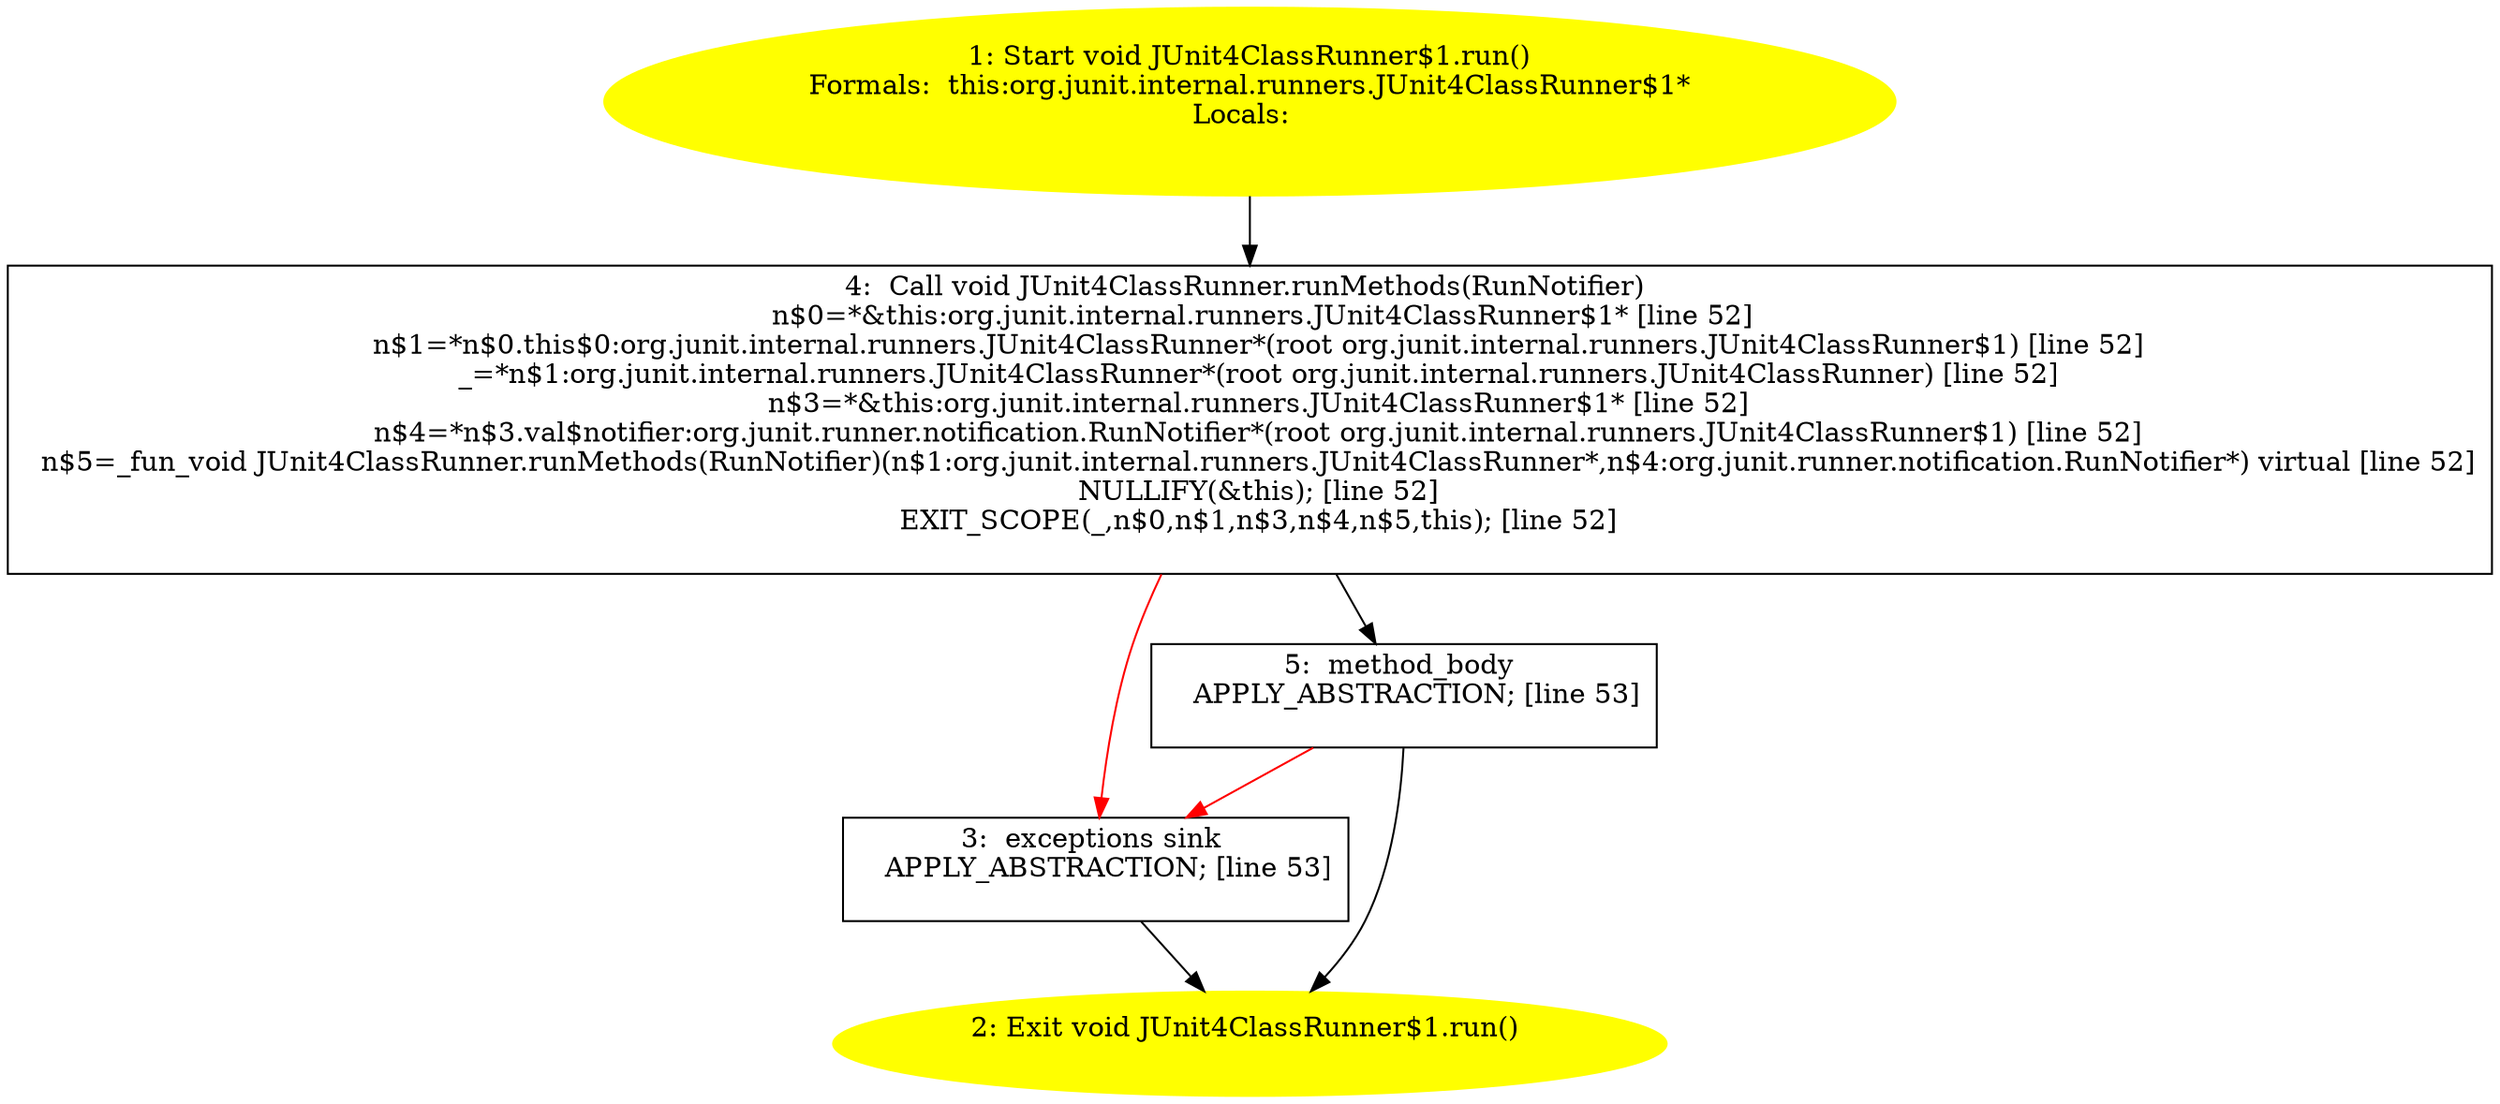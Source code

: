 /* @generated */
digraph cfg {
"org.junit.internal.runners.JUnit4ClassRunner$1.run():void.73377c440004cb873abe76aabd80c97e_1" [label="1: Start void JUnit4ClassRunner$1.run()\nFormals:  this:org.junit.internal.runners.JUnit4ClassRunner$1*\nLocals:  \n  " color=yellow style=filled]
	

	 "org.junit.internal.runners.JUnit4ClassRunner$1.run():void.73377c440004cb873abe76aabd80c97e_1" -> "org.junit.internal.runners.JUnit4ClassRunner$1.run():void.73377c440004cb873abe76aabd80c97e_4" ;
"org.junit.internal.runners.JUnit4ClassRunner$1.run():void.73377c440004cb873abe76aabd80c97e_2" [label="2: Exit void JUnit4ClassRunner$1.run() \n  " color=yellow style=filled]
	

"org.junit.internal.runners.JUnit4ClassRunner$1.run():void.73377c440004cb873abe76aabd80c97e_3" [label="3:  exceptions sink \n   APPLY_ABSTRACTION; [line 53]\n " shape="box"]
	

	 "org.junit.internal.runners.JUnit4ClassRunner$1.run():void.73377c440004cb873abe76aabd80c97e_3" -> "org.junit.internal.runners.JUnit4ClassRunner$1.run():void.73377c440004cb873abe76aabd80c97e_2" ;
"org.junit.internal.runners.JUnit4ClassRunner$1.run():void.73377c440004cb873abe76aabd80c97e_4" [label="4:  Call void JUnit4ClassRunner.runMethods(RunNotifier) \n   n$0=*&this:org.junit.internal.runners.JUnit4ClassRunner$1* [line 52]\n  n$1=*n$0.this$0:org.junit.internal.runners.JUnit4ClassRunner*(root org.junit.internal.runners.JUnit4ClassRunner$1) [line 52]\n  _=*n$1:org.junit.internal.runners.JUnit4ClassRunner*(root org.junit.internal.runners.JUnit4ClassRunner) [line 52]\n  n$3=*&this:org.junit.internal.runners.JUnit4ClassRunner$1* [line 52]\n  n$4=*n$3.val$notifier:org.junit.runner.notification.RunNotifier*(root org.junit.internal.runners.JUnit4ClassRunner$1) [line 52]\n  n$5=_fun_void JUnit4ClassRunner.runMethods(RunNotifier)(n$1:org.junit.internal.runners.JUnit4ClassRunner*,n$4:org.junit.runner.notification.RunNotifier*) virtual [line 52]\n  NULLIFY(&this); [line 52]\n  EXIT_SCOPE(_,n$0,n$1,n$3,n$4,n$5,this); [line 52]\n " shape="box"]
	

	 "org.junit.internal.runners.JUnit4ClassRunner$1.run():void.73377c440004cb873abe76aabd80c97e_4" -> "org.junit.internal.runners.JUnit4ClassRunner$1.run():void.73377c440004cb873abe76aabd80c97e_5" ;
	 "org.junit.internal.runners.JUnit4ClassRunner$1.run():void.73377c440004cb873abe76aabd80c97e_4" -> "org.junit.internal.runners.JUnit4ClassRunner$1.run():void.73377c440004cb873abe76aabd80c97e_3" [color="red" ];
"org.junit.internal.runners.JUnit4ClassRunner$1.run():void.73377c440004cb873abe76aabd80c97e_5" [label="5:  method_body \n   APPLY_ABSTRACTION; [line 53]\n " shape="box"]
	

	 "org.junit.internal.runners.JUnit4ClassRunner$1.run():void.73377c440004cb873abe76aabd80c97e_5" -> "org.junit.internal.runners.JUnit4ClassRunner$1.run():void.73377c440004cb873abe76aabd80c97e_2" ;
	 "org.junit.internal.runners.JUnit4ClassRunner$1.run():void.73377c440004cb873abe76aabd80c97e_5" -> "org.junit.internal.runners.JUnit4ClassRunner$1.run():void.73377c440004cb873abe76aabd80c97e_3" [color="red" ];
}
